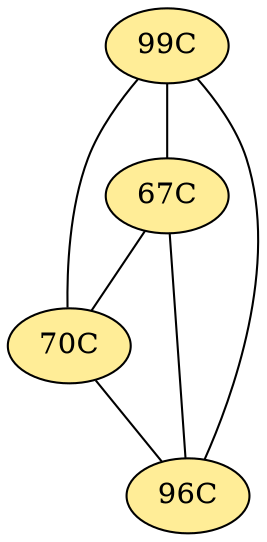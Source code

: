 // The Round Table
graph {
	"99C" [fillcolor="#FFED97" style=radial]
	"67C" [fillcolor="#FFED97" style=radial]
	"99C" -- "67C" [penwidth=1]
	"99C" [fillcolor="#FFED97" style=radial]
	"70C" [fillcolor="#FFED97" style=radial]
	"99C" -- "70C" [penwidth=1]
	"99C" [fillcolor="#FFED97" style=radial]
	"96C" [fillcolor="#FFED97" style=radial]
	"99C" -- "96C" [penwidth=1]
	"67C" [fillcolor="#FFED97" style=radial]
	"70C" [fillcolor="#FFED97" style=radial]
	"67C" -- "70C" [penwidth=1]
	"67C" [fillcolor="#FFED97" style=radial]
	"96C" [fillcolor="#FFED97" style=radial]
	"67C" -- "96C" [penwidth=1]
	"70C" [fillcolor="#FFED97" style=radial]
	"96C" [fillcolor="#FFED97" style=radial]
	"70C" -- "96C" [penwidth=1]
}

